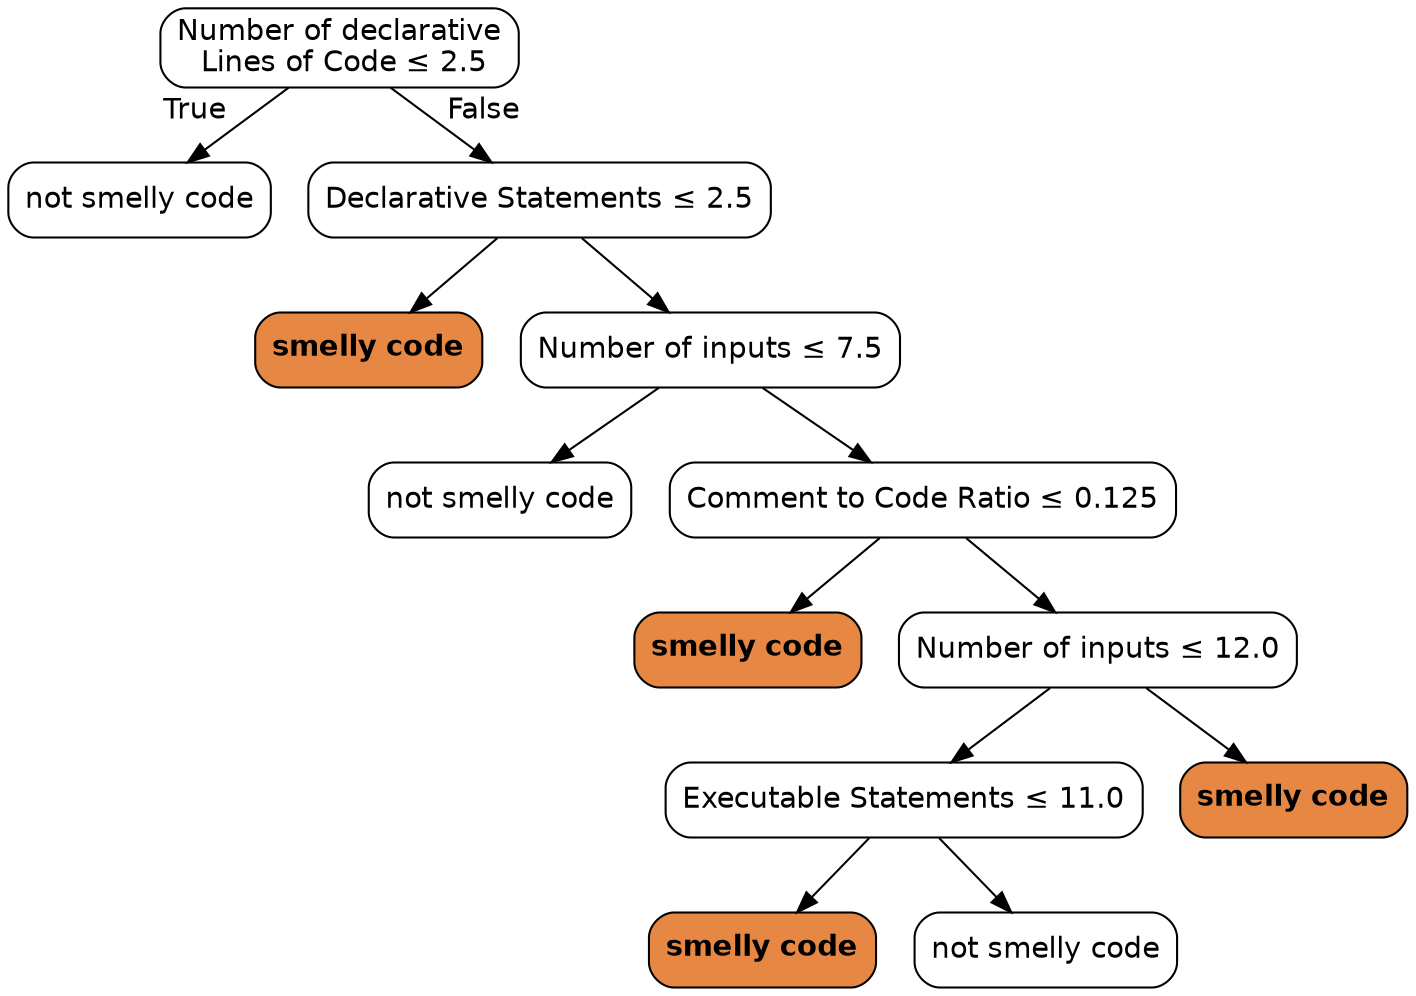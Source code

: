 digraph Tree {
node [color="black", fontname=helvetica, shape=box,  style="filled, rounded", fillcolor="#FFFFFF"];
edge [fontname=helvetica];
0 [label=<Number of declarative<br/> Lines of Code &le; 2.5>];
1 [label=<not smelly code>];
0 -> 1  [headlabel="True", labelangle=45, labeldistance="2.5"];
2 [label=<Declarative Statements &le; 2.5>];
0 -> 2  [headlabel="False", labelangle="-45", labeldistance="2.5"];
3 [label=<<b>smelly code</b>>, fillcolor="#e68743"];
2 -> 3;
4 [label=<Number of inputs &le; 7.5>];
2 -> 4;
5 [label=<not smelly code>];
4 -> 5;
6 [label=<Comment to Code Ratio &le; 0.125>];
4 -> 6;
7 [label=<<b>smelly code</b>>, fillcolor="#e68743"];
6 -> 7;
8 [label=<Number of inputs &le; 12.0>];
6 -> 8;
9 [label=<Executable Statements &le; 11.0>];
8 -> 9;
11 [label=<<b>smelly code</b>>, fillcolor="#e68743"];
9 -> 11;
12 [label=<not smelly code>];
9 -> 12;
10 [label=<<b>smelly code</b>>, fillcolor="#e68743"];
8 -> 10;
}
